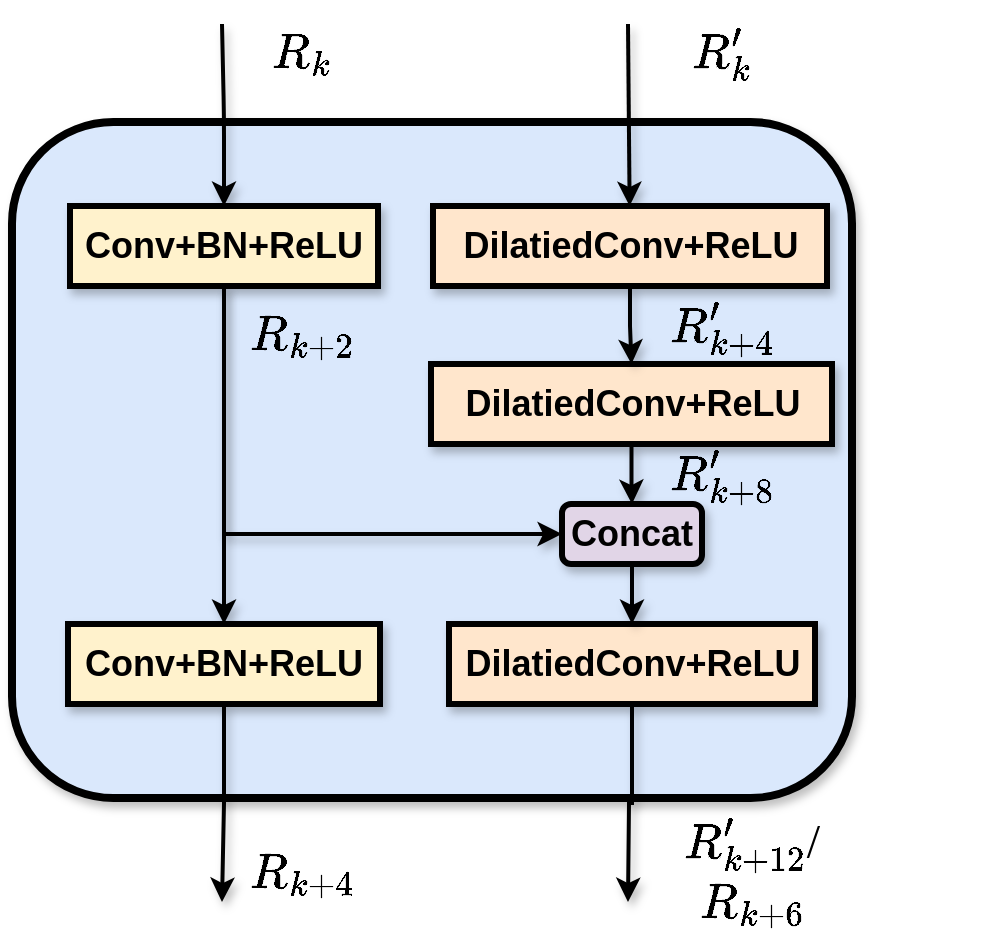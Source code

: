 <mxfile version="23.0.2" type="github">
  <diagram name="Page-1" id="cfXbBZLaOKrLfKIsWSMK">
    <mxGraphModel dx="1386" dy="793" grid="1" gridSize="10" guides="1" tooltips="1" connect="1" arrows="1" fold="1" page="1" pageScale="1" pageWidth="850" pageHeight="1100" math="1" shadow="0">
      <root>
        <mxCell id="0" />
        <mxCell id="1" parent="0" />
        <mxCell id="RC39O6ipoWtL7ifR7W19-1" value="" style="rounded=1;whiteSpace=wrap;html=1;fillColor=#dae8fc;strokeColor=#000000;strokeWidth=4;shadow=1;fontSize=18;" parent="1" vertex="1">
          <mxGeometry x="280" y="150" width="420" height="338" as="geometry" />
        </mxCell>
        <mxCell id="RC39O6ipoWtL7ifR7W19-9" style="edgeStyle=orthogonalEdgeStyle;rounded=0;orthogonalLoop=1;jettySize=auto;html=1;entryX=0.5;entryY=0;entryDx=0;entryDy=0;strokeWidth=2;shadow=1;fontSize=18;" parent="1" source="RC39O6ipoWtL7ifR7W19-2" target="RC39O6ipoWtL7ifR7W19-3" edge="1">
          <mxGeometry relative="1" as="geometry" />
        </mxCell>
        <mxCell id="RC39O6ipoWtL7ifR7W19-18" style="edgeStyle=orthogonalEdgeStyle;rounded=1;orthogonalLoop=1;jettySize=auto;html=1;strokeWidth=2;shadow=1;endArrow=none;endFill=0;startArrow=classic;startFill=1;fontSize=18;" parent="1" source="RC39O6ipoWtL7ifR7W19-2" edge="1">
          <mxGeometry relative="1" as="geometry">
            <mxPoint x="385" y="101" as="targetPoint" />
          </mxGeometry>
        </mxCell>
        <mxCell id="RC39O6ipoWtL7ifR7W19-19" style="edgeStyle=orthogonalEdgeStyle;rounded=0;orthogonalLoop=1;jettySize=auto;html=1;entryX=0;entryY=0.5;entryDx=0;entryDy=0;exitX=0.5;exitY=1;exitDx=0;exitDy=0;strokeWidth=2;shadow=1;fontSize=18;" parent="1" source="RC39O6ipoWtL7ifR7W19-2" target="RC39O6ipoWtL7ifR7W19-14" edge="1">
          <mxGeometry relative="1" as="geometry">
            <Array as="points">
              <mxPoint x="386" y="356" />
            </Array>
          </mxGeometry>
        </mxCell>
        <mxCell id="RC39O6ipoWtL7ifR7W19-2" value="&lt;b style=&quot;font-size: 18px;&quot;&gt;Conv+BN+ReLU&lt;/b&gt;" style="rounded=0;whiteSpace=wrap;html=1;fillColor=#fff2cc;strokeColor=#000000;strokeWidth=3;shadow=1;fontSize=18;" parent="1" vertex="1">
          <mxGeometry x="309" y="192" width="154" height="40" as="geometry" />
        </mxCell>
        <mxCell id="RC39O6ipoWtL7ifR7W19-12" style="edgeStyle=orthogonalEdgeStyle;rounded=0;orthogonalLoop=1;jettySize=auto;html=1;exitX=0.5;exitY=1;exitDx=0;exitDy=0;strokeWidth=2;shadow=1;fontSize=18;" parent="1" source="RC39O6ipoWtL7ifR7W19-3" edge="1">
          <mxGeometry relative="1" as="geometry">
            <mxPoint x="385" y="540" as="targetPoint" />
          </mxGeometry>
        </mxCell>
        <mxCell id="RC39O6ipoWtL7ifR7W19-3" value="&lt;b style=&quot;border-color: var(--border-color); font-size: 18px;&quot;&gt;Conv+BN+ReLU&lt;/b&gt;" style="rounded=0;whiteSpace=wrap;html=1;fillColor=#fff2cc;strokeColor=#000000;strokeWidth=3;shadow=1;fontSize=18;" parent="1" vertex="1">
          <mxGeometry x="308" y="401" width="156" height="40" as="geometry" />
        </mxCell>
        <mxCell id="RC39O6ipoWtL7ifR7W19-15" style="edgeStyle=orthogonalEdgeStyle;rounded=0;orthogonalLoop=1;jettySize=auto;html=1;entryX=0.5;entryY=0;entryDx=0;entryDy=0;strokeWidth=2;shadow=1;fontSize=18;" parent="1" source="RC39O6ipoWtL7ifR7W19-5" target="RC39O6ipoWtL7ifR7W19-14" edge="1">
          <mxGeometry relative="1" as="geometry" />
        </mxCell>
        <mxCell id="RC39O6ipoWtL7ifR7W19-5" value="&lt;b style=&quot;border-color: var(--border-color); font-size: 18px;&quot;&gt;DilatiedConv+ReLU&lt;/b&gt;" style="rounded=0;whiteSpace=wrap;html=1;fillColor=#ffe6cc;strokeColor=#000000;strokeWidth=3;shadow=1;fontSize=18;" parent="1" vertex="1">
          <mxGeometry x="489.5" y="271" width="200.5" height="40" as="geometry" />
        </mxCell>
        <mxCell id="RC39O6ipoWtL7ifR7W19-13" style="edgeStyle=orthogonalEdgeStyle;rounded=0;orthogonalLoop=1;jettySize=auto;html=1;exitX=0.5;exitY=1;exitDx=0;exitDy=0;strokeWidth=2;shadow=1;fontSize=18;" parent="1" source="RC39O6ipoWtL7ifR7W19-6" edge="1">
          <mxGeometry relative="1" as="geometry">
            <mxPoint x="588" y="540" as="targetPoint" />
          </mxGeometry>
        </mxCell>
        <mxCell id="RC39O6ipoWtL7ifR7W19-6" value="&lt;b style=&quot;border-color: var(--border-color); font-size: 18px;&quot;&gt;DilatiedConv+ReLU&lt;/b&gt;" style="rounded=0;whiteSpace=wrap;html=1;fillColor=#ffe6cc;strokeColor=#000000;strokeWidth=3;shadow=1;fontSize=18;" parent="1" vertex="1">
          <mxGeometry x="498.5" y="401" width="183" height="40" as="geometry" />
        </mxCell>
        <mxCell id="RC39O6ipoWtL7ifR7W19-10" style="edgeStyle=orthogonalEdgeStyle;rounded=0;orthogonalLoop=1;jettySize=auto;html=1;entryX=0.5;entryY=0;entryDx=0;entryDy=0;strokeWidth=2;shadow=1;fontSize=18;" parent="1" source="RC39O6ipoWtL7ifR7W19-7" target="RC39O6ipoWtL7ifR7W19-5" edge="1">
          <mxGeometry relative="1" as="geometry" />
        </mxCell>
        <mxCell id="RC39O6ipoWtL7ifR7W19-17" style="rounded=0;orthogonalLoop=1;jettySize=auto;html=1;strokeWidth=2;shadow=1;startArrow=classic;startFill=1;endArrow=none;endFill=0;fontSize=18;" parent="1" source="RC39O6ipoWtL7ifR7W19-7" edge="1">
          <mxGeometry relative="1" as="geometry">
            <mxPoint x="588" y="101" as="targetPoint" />
          </mxGeometry>
        </mxCell>
        <mxCell id="RC39O6ipoWtL7ifR7W19-7" value="&lt;b style=&quot;border-color: var(--border-color); font-size: 18px;&quot;&gt;DilatiedConv+ReLU&lt;/b&gt;" style="rounded=0;whiteSpace=wrap;html=1;fillColor=#ffe6cc;strokeColor=#000000;strokeWidth=3;shadow=1;fontSize=18;" parent="1" vertex="1">
          <mxGeometry x="490.5" y="192" width="197" height="40" as="geometry" />
        </mxCell>
        <mxCell id="RC39O6ipoWtL7ifR7W19-16" style="edgeStyle=orthogonalEdgeStyle;rounded=0;orthogonalLoop=1;jettySize=auto;html=1;entryX=0.5;entryY=0;entryDx=0;entryDy=0;strokeWidth=2;shadow=1;fontSize=18;" parent="1" source="RC39O6ipoWtL7ifR7W19-14" target="RC39O6ipoWtL7ifR7W19-6" edge="1">
          <mxGeometry relative="1" as="geometry" />
        </mxCell>
        <mxCell id="RC39O6ipoWtL7ifR7W19-14" value="Concat" style="rounded=1;whiteSpace=wrap;html=1;strokeWidth=3;shadow=1;fillColor=#e1d5e7;strokeColor=#000000;fontSize=18;fontStyle=1" parent="1" vertex="1">
          <mxGeometry x="555" y="341" width="70" height="30" as="geometry" />
        </mxCell>
        <mxCell id="-Y6jqNbWrrOYHe58ZW3i-1" value="&lt;font style=&quot;font-size: 24px;&quot;&gt;`R_{k}`&lt;/font&gt;" style="text;html=1;strokeColor=none;fillColor=none;align=center;verticalAlign=middle;whiteSpace=wrap;rounded=0;fontFamily=Garamond;horizontal=1;fontSize=24;" parent="1" vertex="1">
          <mxGeometry x="395" y="100" width="60" height="30" as="geometry" />
        </mxCell>
        <mxCell id="-Y6jqNbWrrOYHe58ZW3i-4" value="`R_{k+4}`" style="text;html=1;strokeColor=none;fillColor=none;align=center;verticalAlign=middle;whiteSpace=wrap;rounded=0;fontFamily=Garamond;horizontal=1;fontSize=24;" parent="1" vertex="1">
          <mxGeometry x="395" y="510" width="60" height="30" as="geometry" />
        </mxCell>
        <mxCell id="-Y6jqNbWrrOYHe58ZW3i-5" value="`R_{k}^&#39;`" style="text;html=1;strokeColor=none;fillColor=none;align=center;verticalAlign=middle;whiteSpace=wrap;rounded=0;fontFamily=Garamond;horizontal=1;fontSize=24;" parent="1" vertex="1">
          <mxGeometry x="605" y="100" width="60" height="30" as="geometry" />
        </mxCell>
        <mxCell id="-Y6jqNbWrrOYHe58ZW3i-6" value="`R_{k+12}^&#39;`/`R_{k+6}&lt;br style=&quot;font-size: 24px;&quot;&gt;`" style="text;html=1;strokeColor=none;fillColor=none;align=center;verticalAlign=middle;whiteSpace=wrap;rounded=0;fontFamily=Garamond;horizontal=1;fontSize=24;" parent="1" vertex="1">
          <mxGeometry x="590" y="510" width="120" height="30" as="geometry" />
        </mxCell>
        <mxCell id="-Y6jqNbWrrOYHe58ZW3i-7" value="`R_{k+2}`" style="text;html=1;strokeColor=none;fillColor=none;align=center;verticalAlign=middle;whiteSpace=wrap;rounded=0;fontFamily=Garamond;horizontal=1;fontSize=24;" parent="1" vertex="1">
          <mxGeometry x="395" y="241" width="60" height="30" as="geometry" />
        </mxCell>
        <mxCell id="-Y6jqNbWrrOYHe58ZW3i-9" value="`R_{k+4}^&#39;`" style="text;html=1;strokeColor=none;fillColor=none;align=center;verticalAlign=middle;whiteSpace=wrap;rounded=0;fontFamily=Garamond;horizontal=1;fontSize=24;" parent="1" vertex="1">
          <mxGeometry x="605" y="237" width="60" height="30" as="geometry" />
        </mxCell>
        <mxCell id="-Y6jqNbWrrOYHe58ZW3i-10" value="`R_{k+8}^&#39;`" style="text;html=1;strokeColor=none;fillColor=none;align=center;verticalAlign=middle;whiteSpace=wrap;rounded=0;fontFamily=Garamond;horizontal=1;fontSize=24;" parent="1" vertex="1">
          <mxGeometry x="605" y="311" width="60" height="30" as="geometry" />
        </mxCell>
      </root>
    </mxGraphModel>
  </diagram>
</mxfile>
